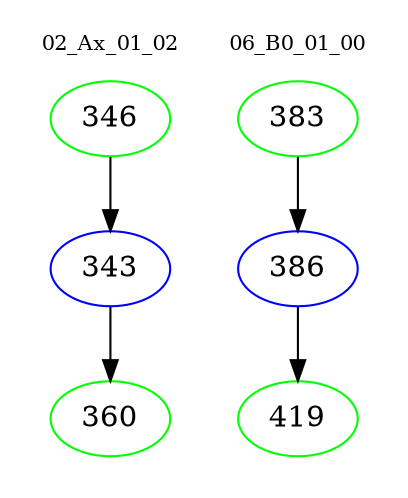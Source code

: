 digraph{
subgraph cluster_0 {
color = white
label = "02_Ax_01_02";
fontsize=10;
T0_346 [label="346", color="green"]
T0_346 -> T0_343 [color="black"]
T0_343 [label="343", color="blue"]
T0_343 -> T0_360 [color="black"]
T0_360 [label="360", color="green"]
}
subgraph cluster_1 {
color = white
label = "06_B0_01_00";
fontsize=10;
T1_383 [label="383", color="green"]
T1_383 -> T1_386 [color="black"]
T1_386 [label="386", color="blue"]
T1_386 -> T1_419 [color="black"]
T1_419 [label="419", color="green"]
}
}
